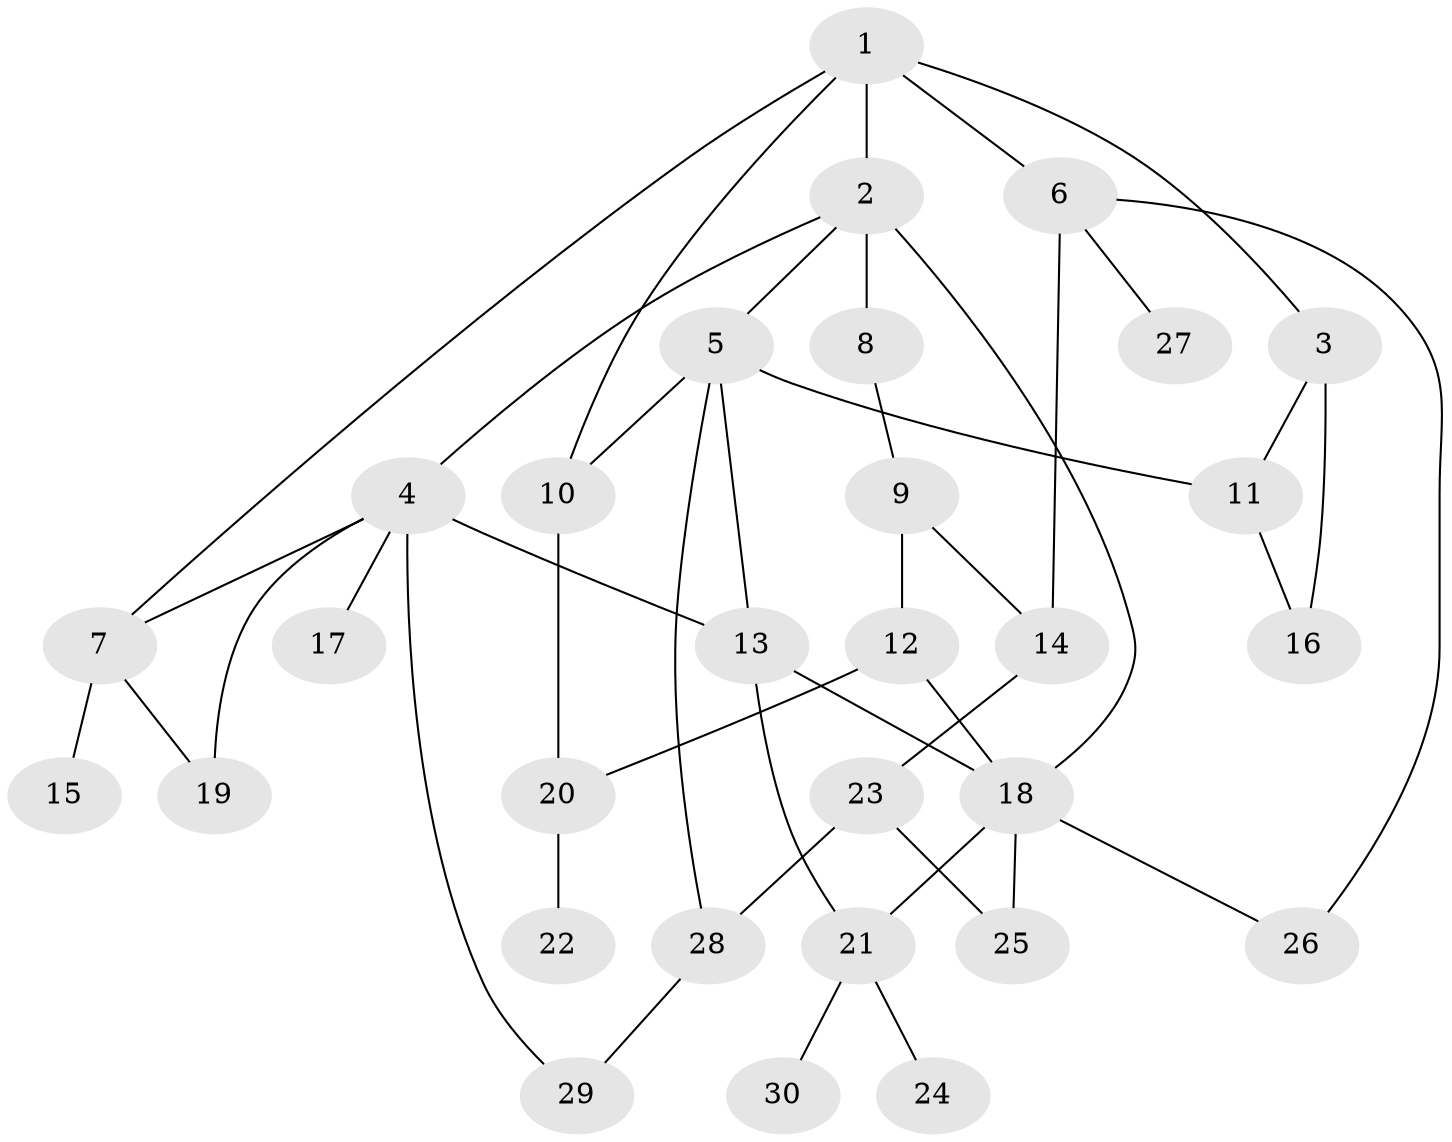 // original degree distribution, {6: 0.03125, 5: 0.041666666666666664, 4: 0.08333333333333333, 10: 0.010416666666666666, 3: 0.19791666666666666, 2: 0.2916666666666667, 1: 0.34375}
// Generated by graph-tools (version 1.1) at 2025/48/03/04/25 22:48:39]
// undirected, 30 vertices, 44 edges
graph export_dot {
  node [color=gray90,style=filled];
  1;
  2;
  3;
  4;
  5;
  6;
  7;
  8;
  9;
  10;
  11;
  12;
  13;
  14;
  15;
  16;
  17;
  18;
  19;
  20;
  21;
  22;
  23;
  24;
  25;
  26;
  27;
  28;
  29;
  30;
  1 -- 2 [weight=2.0];
  1 -- 3 [weight=1.0];
  1 -- 6 [weight=2.0];
  1 -- 7 [weight=1.0];
  1 -- 10 [weight=1.0];
  2 -- 4 [weight=1.0];
  2 -- 5 [weight=1.0];
  2 -- 8 [weight=1.0];
  2 -- 18 [weight=1.0];
  3 -- 11 [weight=1.0];
  3 -- 16 [weight=1.0];
  4 -- 7 [weight=1.0];
  4 -- 13 [weight=3.0];
  4 -- 17 [weight=1.0];
  4 -- 19 [weight=1.0];
  4 -- 29 [weight=1.0];
  5 -- 10 [weight=1.0];
  5 -- 11 [weight=3.0];
  5 -- 13 [weight=1.0];
  5 -- 28 [weight=1.0];
  6 -- 14 [weight=1.0];
  6 -- 26 [weight=1.0];
  6 -- 27 [weight=1.0];
  7 -- 15 [weight=1.0];
  7 -- 19 [weight=1.0];
  8 -- 9 [weight=1.0];
  9 -- 12 [weight=1.0];
  9 -- 14 [weight=1.0];
  10 -- 20 [weight=1.0];
  11 -- 16 [weight=1.0];
  12 -- 18 [weight=1.0];
  12 -- 20 [weight=1.0];
  13 -- 18 [weight=1.0];
  13 -- 21 [weight=2.0];
  14 -- 23 [weight=1.0];
  18 -- 21 [weight=1.0];
  18 -- 25 [weight=1.0];
  18 -- 26 [weight=1.0];
  20 -- 22 [weight=1.0];
  21 -- 24 [weight=1.0];
  21 -- 30 [weight=1.0];
  23 -- 25 [weight=1.0];
  23 -- 28 [weight=1.0];
  28 -- 29 [weight=1.0];
}
